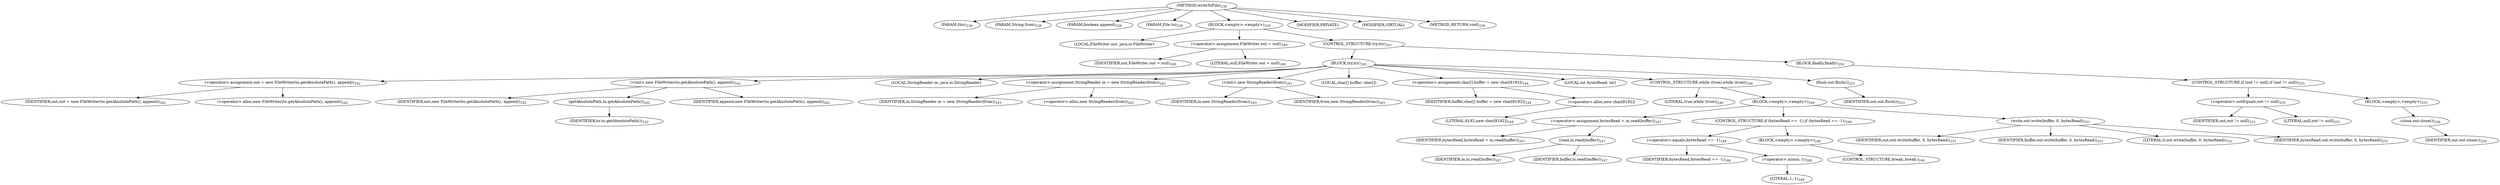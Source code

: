 digraph "writeToFile" {  
"495" [label = <(METHOD,writeToFile)<SUB>238</SUB>> ]
"496" [label = <(PARAM,this)<SUB>238</SUB>> ]
"497" [label = <(PARAM,String from)<SUB>238</SUB>> ]
"498" [label = <(PARAM,boolean append)<SUB>238</SUB>> ]
"499" [label = <(PARAM,File to)<SUB>238</SUB>> ]
"500" [label = <(BLOCK,&lt;empty&gt;,&lt;empty&gt;)<SUB>239</SUB>> ]
"32" [label = <(LOCAL,FileWriter out: java.io.FileWriter)> ]
"501" [label = <(&lt;operator&gt;.assignment,FileWriter out = null)<SUB>240</SUB>> ]
"502" [label = <(IDENTIFIER,out,FileWriter out = null)<SUB>240</SUB>> ]
"503" [label = <(LITERAL,null,FileWriter out = null)<SUB>240</SUB>> ]
"504" [label = <(CONTROL_STRUCTURE,try,try)<SUB>241</SUB>> ]
"505" [label = <(BLOCK,try,try)<SUB>241</SUB>> ]
"506" [label = <(&lt;operator&gt;.assignment,out = new FileWriter(to.getAbsolutePath(), append))<SUB>242</SUB>> ]
"507" [label = <(IDENTIFIER,out,out = new FileWriter(to.getAbsolutePath(), append))<SUB>242</SUB>> ]
"508" [label = <(&lt;operator&gt;.alloc,new FileWriter(to.getAbsolutePath(), append))<SUB>242</SUB>> ]
"509" [label = <(&lt;init&gt;,new FileWriter(to.getAbsolutePath(), append))<SUB>242</SUB>> ]
"31" [label = <(IDENTIFIER,out,new FileWriter(to.getAbsolutePath(), append))<SUB>242</SUB>> ]
"510" [label = <(getAbsolutePath,to.getAbsolutePath())<SUB>242</SUB>> ]
"511" [label = <(IDENTIFIER,to,to.getAbsolutePath())<SUB>242</SUB>> ]
"512" [label = <(IDENTIFIER,append,new FileWriter(to.getAbsolutePath(), append))<SUB>242</SUB>> ]
"34" [label = <(LOCAL,StringReader in: java.io.StringReader)> ]
"513" [label = <(&lt;operator&gt;.assignment,StringReader in = new StringReader(from))<SUB>243</SUB>> ]
"514" [label = <(IDENTIFIER,in,StringReader in = new StringReader(from))<SUB>243</SUB>> ]
"515" [label = <(&lt;operator&gt;.alloc,new StringReader(from))<SUB>243</SUB>> ]
"516" [label = <(&lt;init&gt;,new StringReader(from))<SUB>243</SUB>> ]
"33" [label = <(IDENTIFIER,in,new StringReader(from))<SUB>243</SUB>> ]
"517" [label = <(IDENTIFIER,from,new StringReader(from))<SUB>243</SUB>> ]
"518" [label = <(LOCAL,char[] buffer: char[])> ]
"519" [label = <(&lt;operator&gt;.assignment,char[] buffer = new char[8192])<SUB>244</SUB>> ]
"520" [label = <(IDENTIFIER,buffer,char[] buffer = new char[8192])<SUB>244</SUB>> ]
"521" [label = <(&lt;operator&gt;.alloc,new char[8192])> ]
"522" [label = <(LITERAL,8192,new char[8192])<SUB>244</SUB>> ]
"523" [label = <(LOCAL,int bytesRead: int)> ]
"524" [label = <(CONTROL_STRUCTURE,while (true),while (true))<SUB>246</SUB>> ]
"525" [label = <(LITERAL,true,while (true))<SUB>246</SUB>> ]
"526" [label = <(BLOCK,&lt;empty&gt;,&lt;empty&gt;)<SUB>246</SUB>> ]
"527" [label = <(&lt;operator&gt;.assignment,bytesRead = in.read(buffer))<SUB>247</SUB>> ]
"528" [label = <(IDENTIFIER,bytesRead,bytesRead = in.read(buffer))<SUB>247</SUB>> ]
"529" [label = <(read,in.read(buffer))<SUB>247</SUB>> ]
"530" [label = <(IDENTIFIER,in,in.read(buffer))<SUB>247</SUB>> ]
"531" [label = <(IDENTIFIER,buffer,in.read(buffer))<SUB>247</SUB>> ]
"532" [label = <(CONTROL_STRUCTURE,if (bytesRead == -1),if (bytesRead == -1))<SUB>248</SUB>> ]
"533" [label = <(&lt;operator&gt;.equals,bytesRead == -1)<SUB>248</SUB>> ]
"534" [label = <(IDENTIFIER,bytesRead,bytesRead == -1)<SUB>248</SUB>> ]
"535" [label = <(&lt;operator&gt;.minus,-1)<SUB>248</SUB>> ]
"536" [label = <(LITERAL,1,-1)<SUB>248</SUB>> ]
"537" [label = <(BLOCK,&lt;empty&gt;,&lt;empty&gt;)<SUB>248</SUB>> ]
"538" [label = <(CONTROL_STRUCTURE,break;,break;)<SUB>249</SUB>> ]
"539" [label = <(write,out.write(buffer, 0, bytesRead))<SUB>251</SUB>> ]
"540" [label = <(IDENTIFIER,out,out.write(buffer, 0, bytesRead))<SUB>251</SUB>> ]
"541" [label = <(IDENTIFIER,buffer,out.write(buffer, 0, bytesRead))<SUB>251</SUB>> ]
"542" [label = <(LITERAL,0,out.write(buffer, 0, bytesRead))<SUB>251</SUB>> ]
"543" [label = <(IDENTIFIER,bytesRead,out.write(buffer, 0, bytesRead))<SUB>251</SUB>> ]
"544" [label = <(flush,out.flush())<SUB>253</SUB>> ]
"545" [label = <(IDENTIFIER,out,out.flush())<SUB>253</SUB>> ]
"546" [label = <(BLOCK,finally,finally)<SUB>254</SUB>> ]
"547" [label = <(CONTROL_STRUCTURE,if (out != null),if (out != null))<SUB>255</SUB>> ]
"548" [label = <(&lt;operator&gt;.notEquals,out != null)<SUB>255</SUB>> ]
"549" [label = <(IDENTIFIER,out,out != null)<SUB>255</SUB>> ]
"550" [label = <(LITERAL,null,out != null)<SUB>255</SUB>> ]
"551" [label = <(BLOCK,&lt;empty&gt;,&lt;empty&gt;)<SUB>255</SUB>> ]
"552" [label = <(close,out.close())<SUB>256</SUB>> ]
"553" [label = <(IDENTIFIER,out,out.close())<SUB>256</SUB>> ]
"554" [label = <(MODIFIER,PRIVATE)> ]
"555" [label = <(MODIFIER,VIRTUAL)> ]
"556" [label = <(METHOD_RETURN,void)<SUB>238</SUB>> ]
  "495" -> "496" 
  "495" -> "497" 
  "495" -> "498" 
  "495" -> "499" 
  "495" -> "500" 
  "495" -> "554" 
  "495" -> "555" 
  "495" -> "556" 
  "500" -> "32" 
  "500" -> "501" 
  "500" -> "504" 
  "501" -> "502" 
  "501" -> "503" 
  "504" -> "505" 
  "504" -> "546" 
  "505" -> "506" 
  "505" -> "509" 
  "505" -> "34" 
  "505" -> "513" 
  "505" -> "516" 
  "505" -> "518" 
  "505" -> "519" 
  "505" -> "523" 
  "505" -> "524" 
  "505" -> "544" 
  "506" -> "507" 
  "506" -> "508" 
  "509" -> "31" 
  "509" -> "510" 
  "509" -> "512" 
  "510" -> "511" 
  "513" -> "514" 
  "513" -> "515" 
  "516" -> "33" 
  "516" -> "517" 
  "519" -> "520" 
  "519" -> "521" 
  "521" -> "522" 
  "524" -> "525" 
  "524" -> "526" 
  "526" -> "527" 
  "526" -> "532" 
  "526" -> "539" 
  "527" -> "528" 
  "527" -> "529" 
  "529" -> "530" 
  "529" -> "531" 
  "532" -> "533" 
  "532" -> "537" 
  "533" -> "534" 
  "533" -> "535" 
  "535" -> "536" 
  "537" -> "538" 
  "539" -> "540" 
  "539" -> "541" 
  "539" -> "542" 
  "539" -> "543" 
  "544" -> "545" 
  "546" -> "547" 
  "547" -> "548" 
  "547" -> "551" 
  "548" -> "549" 
  "548" -> "550" 
  "551" -> "552" 
  "552" -> "553" 
}
